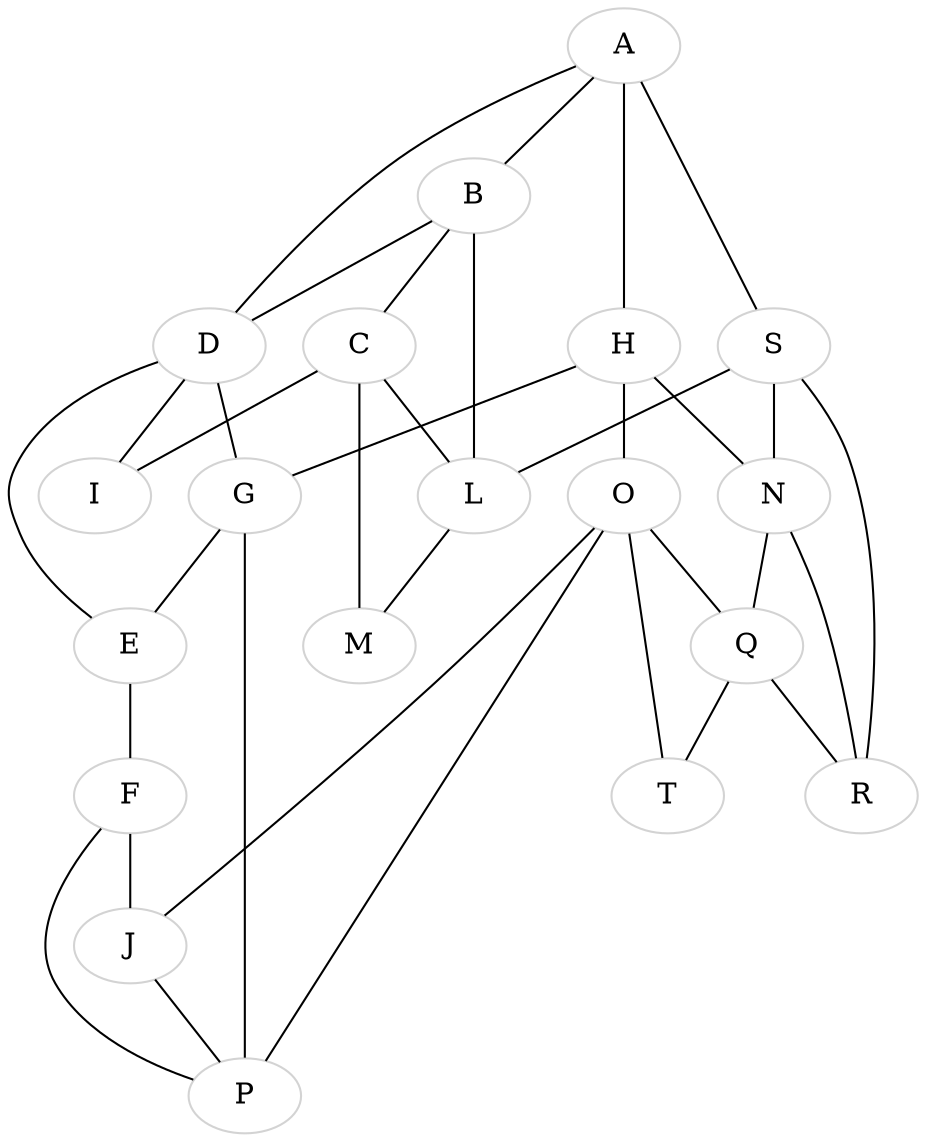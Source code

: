 strict graph map {
	graph [name=map];
	A	[color=lightgrey];
	B	[color=lightgrey];
	A -- B	[color=black,
		weight=69];
	D	[color=lightgrey];
	A -- D	[color=black,
		weight=84];
	H	[color=lightgrey];
	A -- H	[color=black,
		weight=79];
	S	[color=lightgrey];
	A -- S	[color=black,
		weight=86];
	B -- D	[color=black,
		weight=76];
	C	[color=lightgrey];
	B -- C	[color=black,
		weight=69];
	L	[color=lightgrey];
	B -- L	[color=black,
		weight=80];
	I	[color=lightgrey];
	D -- I	[color=black,
		weight=84];
	G	[color=lightgrey];
	D -- G	[color=black,
		weight=78];
	E	[color=lightgrey];
	D -- E	[color=black,
		weight=83];
	H -- G	[color=black,
		weight=80];
	N	[color=lightgrey];
	H -- N	[color=black,
		weight=78];
	O	[color=lightgrey];
	H -- O	[color=black,
		weight=82];
	S -- L	[color=black,
		weight=83];
	S -- N	[color=black,
		weight=79];
	R	[color=lightgrey];
	S -- R	[color=black,
		weight=86];
	C -- L	[color=black,
		weight=78];
	C -- I	[color=black,
		weight=88];
	M	[color=lightgrey];
	C -- M	[color=black,
		weight=77];
	L -- M	[color=black,
		weight=75];
	G -- E	[color=black,
		weight=66];
	P	[color=lightgrey];
	G -- P	[color=black,
		weight=80];
	F	[color=lightgrey];
	E -- F	[color=black,
		weight=91];
	J	[color=lightgrey];
	F -- J	[color=black,
		weight=92];
	F -- P	[color=black,
		weight=70];
	Q	[color=lightgrey];
	N -- Q	[color=black,
		weight=75];
	N -- R	[color=black,
		weight=51];
	O -- J	[color=black,
		weight=86];
	O -- P	[color=black,
		weight=80];
	O -- Q	[color=black,
		weight=88];
	T	[color=lightgrey];
	O -- T	[color=black,
		weight=76];
	J -- P	[color=black,
		weight=55];
	Q -- R	[color=black,
		weight=89];
	Q -- T	[color=black,
		weight=70];
}
